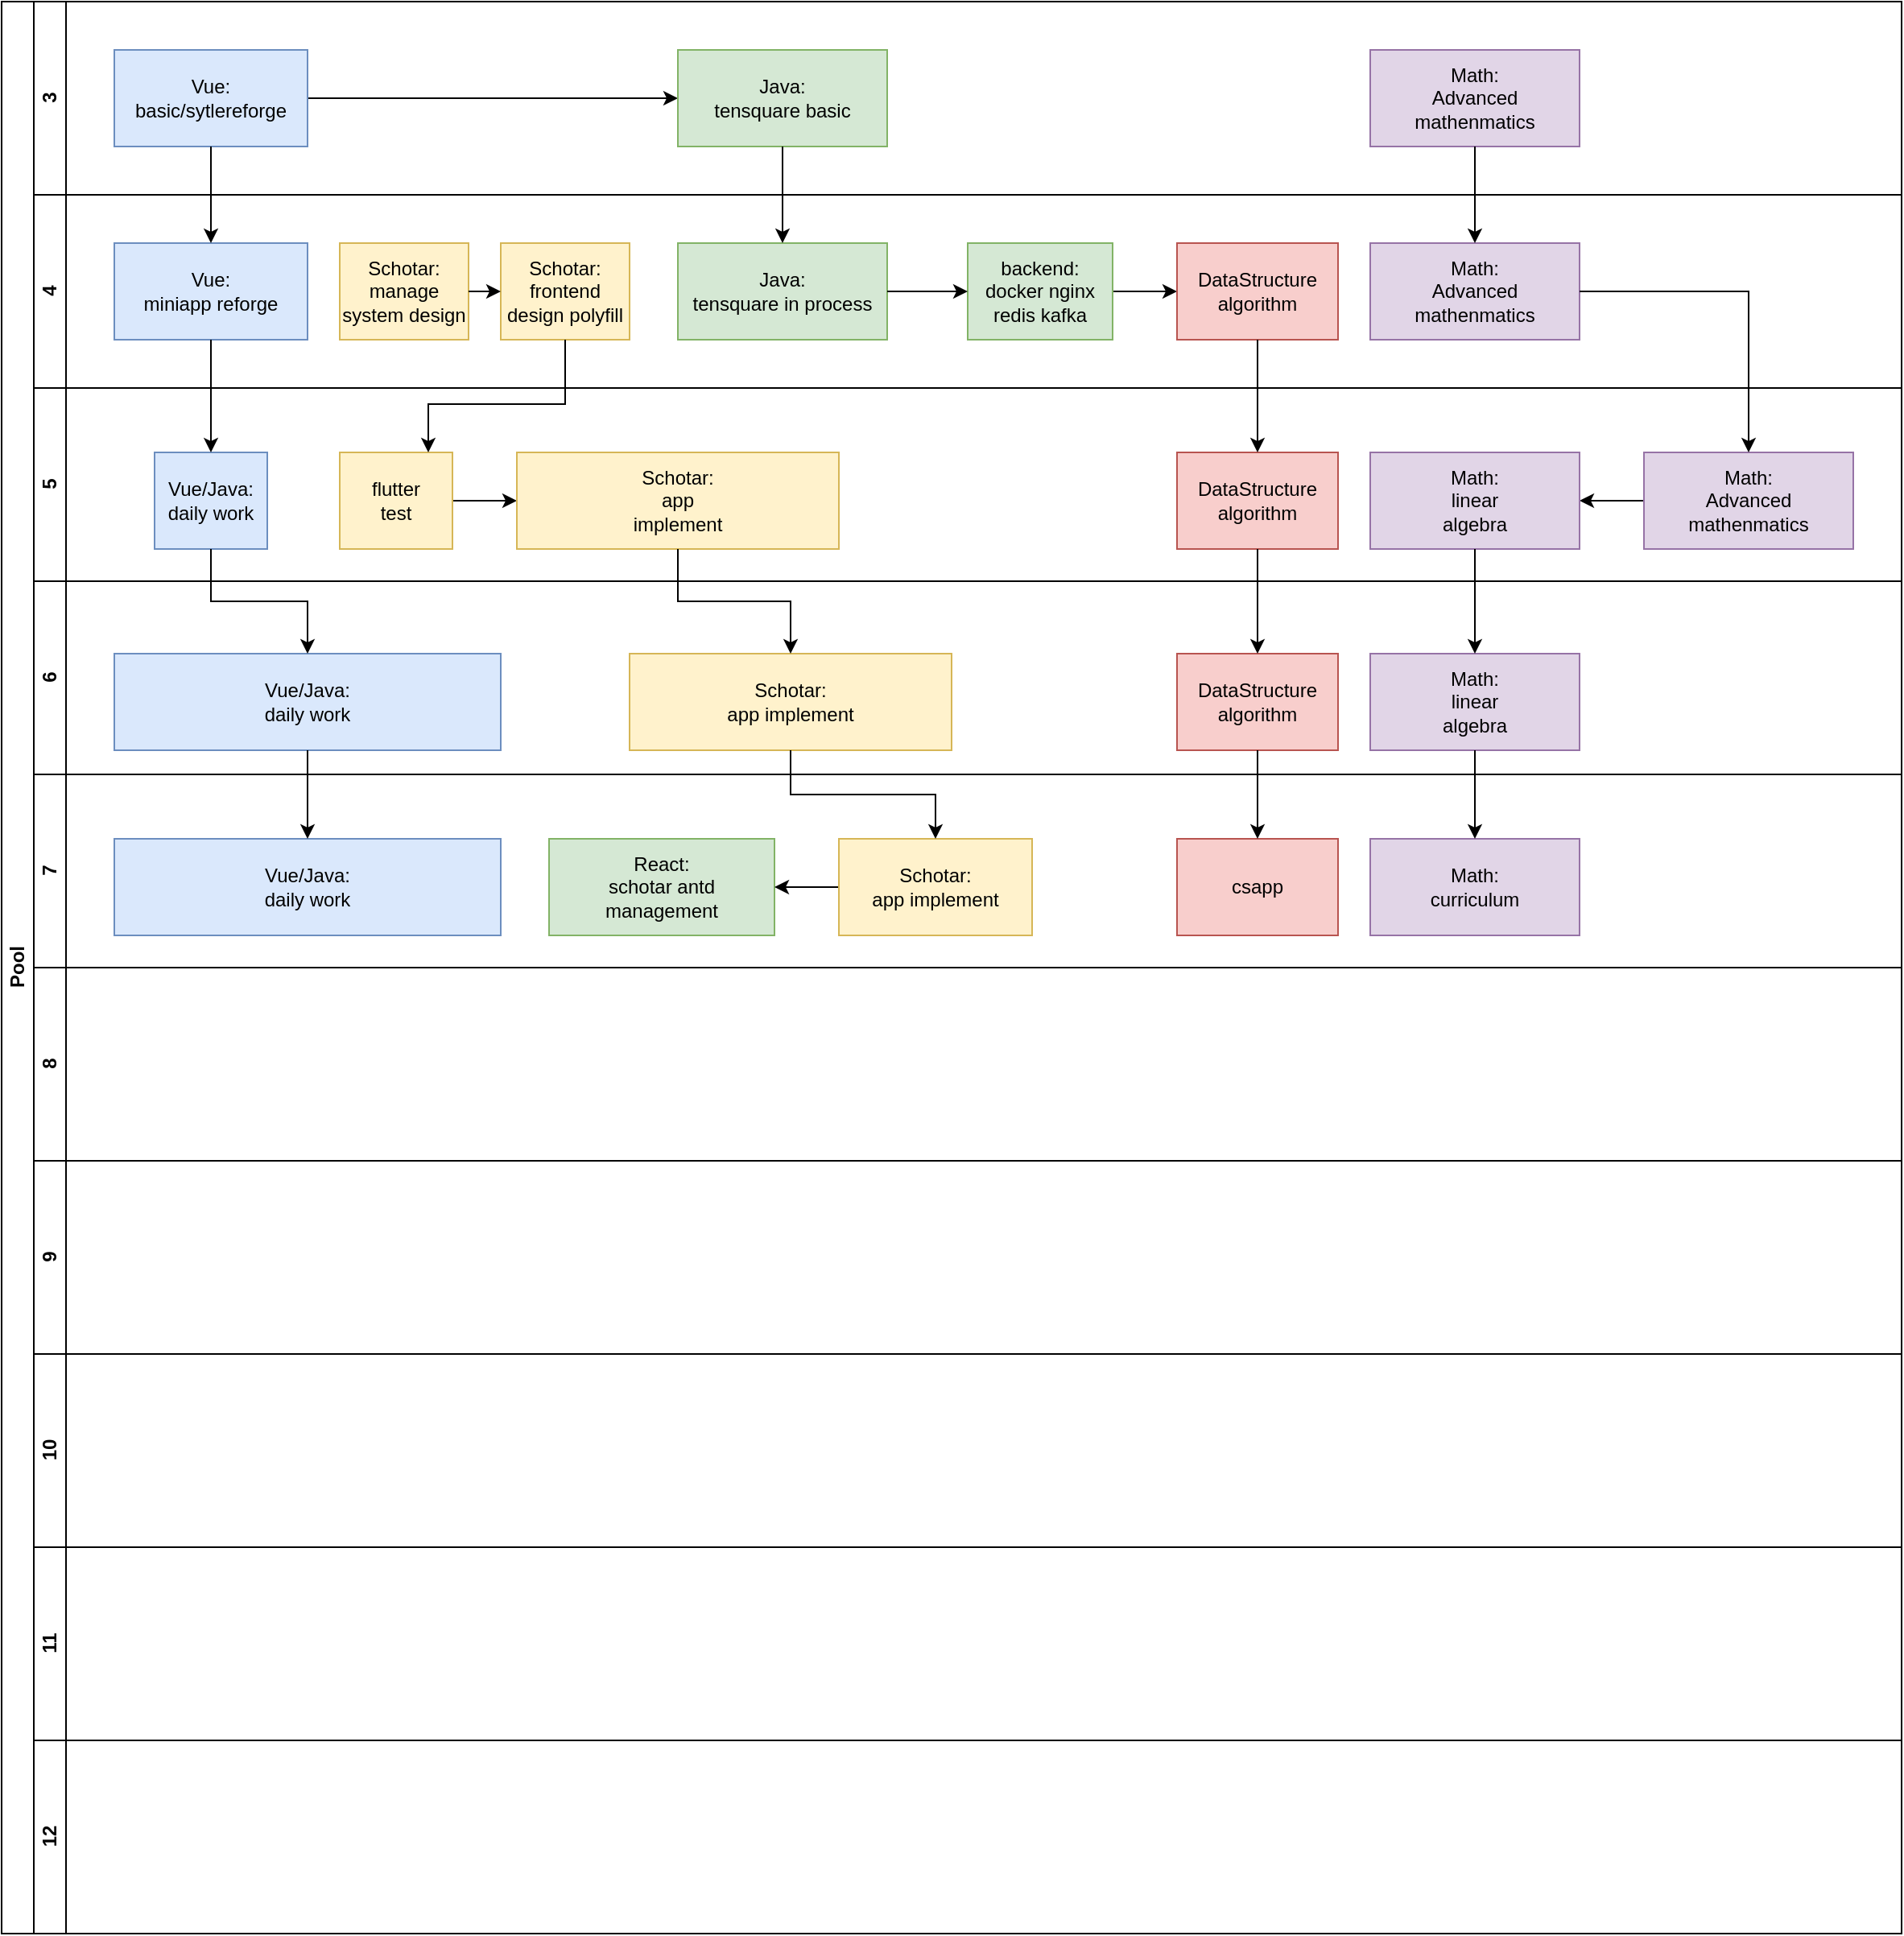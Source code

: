 <mxfile version="14.4.6" type="github">
  <diagram id="prtHgNgQTEPvFCAcTncT" name="Page-1">
    <mxGraphModel dx="1091" dy="669" grid="1" gridSize="10" guides="1" tooltips="1" connect="1" arrows="1" fold="1" page="1" pageScale="1" pageWidth="827" pageHeight="1169" math="0" shadow="0">
      <root>
        <mxCell id="0" />
        <mxCell id="1" parent="0" />
        <mxCell id="dNxyNK7c78bLwvsdeMH5-19" value="Pool" style="swimlane;html=1;childLayout=stackLayout;resizeParent=1;resizeParentMax=0;horizontal=0;startSize=20;horizontalStack=0;" parent="1" vertex="1">
          <mxGeometry x="120" y="120" width="1180" height="1200" as="geometry" />
        </mxCell>
        <mxCell id="dNxyNK7c78bLwvsdeMH5-20" value="3" style="swimlane;html=1;startSize=20;horizontal=0;" parent="dNxyNK7c78bLwvsdeMH5-19" vertex="1">
          <mxGeometry x="20" width="1160" height="120" as="geometry" />
        </mxCell>
        <mxCell id="CRqh0J7XH1PmzQY5zFd--72" style="edgeStyle=orthogonalEdgeStyle;rounded=0;orthogonalLoop=1;jettySize=auto;html=1;exitX=1;exitY=0.5;exitDx=0;exitDy=0;" edge="1" parent="dNxyNK7c78bLwvsdeMH5-20" source="dNxyNK7c78bLwvsdeMH5-24" target="CRqh0J7XH1PmzQY5zFd--67">
          <mxGeometry relative="1" as="geometry" />
        </mxCell>
        <mxCell id="dNxyNK7c78bLwvsdeMH5-24" value="Vue:&lt;br&gt;basic/sytlereforge" style="rounded=0;whiteSpace=wrap;html=1;fontFamily=Helvetica;fontSize=12;align=center;fillColor=#dae8fc;strokeColor=#6c8ebf;" parent="dNxyNK7c78bLwvsdeMH5-20" vertex="1">
          <mxGeometry x="50" y="30" width="120" height="60" as="geometry" />
        </mxCell>
        <mxCell id="CRqh0J7XH1PmzQY5zFd--67" value="Java:&lt;br&gt;tensquare basic" style="rounded=0;whiteSpace=wrap;html=1;fontFamily=Helvetica;fontSize=12;align=center;fillColor=#d5e8d4;strokeColor=#82b366;" vertex="1" parent="dNxyNK7c78bLwvsdeMH5-20">
          <mxGeometry x="400" y="30" width="130" height="60" as="geometry" />
        </mxCell>
        <mxCell id="CRqh0J7XH1PmzQY5zFd--110" value="Math:&lt;br&gt;Advanced mathenmatics" style="rounded=0;whiteSpace=wrap;html=1;fontFamily=Helvetica;fontSize=12;align=center;fillColor=#e1d5e7;strokeColor=#9673a6;" vertex="1" parent="dNxyNK7c78bLwvsdeMH5-20">
          <mxGeometry x="830" y="30" width="130" height="60" as="geometry" />
        </mxCell>
        <mxCell id="CRqh0J7XH1PmzQY5zFd--62" value="4" style="swimlane;html=1;startSize=20;horizontal=0;" vertex="1" parent="dNxyNK7c78bLwvsdeMH5-19">
          <mxGeometry x="20" y="120" width="1160" height="120" as="geometry" />
        </mxCell>
        <mxCell id="CRqh0J7XH1PmzQY5zFd--69" value="Java:&lt;br&gt;tensquare in process" style="rounded=0;whiteSpace=wrap;html=1;fontFamily=Helvetica;fontSize=12;align=center;fillColor=#d5e8d4;strokeColor=#82b366;" vertex="1" parent="CRqh0J7XH1PmzQY5zFd--62">
          <mxGeometry x="400" y="30" width="130" height="60" as="geometry" />
        </mxCell>
        <mxCell id="CRqh0J7XH1PmzQY5zFd--73" value="Vue:&lt;br&gt;miniapp reforge" style="rounded=0;whiteSpace=wrap;html=1;fontFamily=Helvetica;fontSize=12;align=center;fillColor=#dae8fc;strokeColor=#6c8ebf;" vertex="1" parent="CRqh0J7XH1PmzQY5zFd--62">
          <mxGeometry x="50" y="30" width="120" height="60" as="geometry" />
        </mxCell>
        <mxCell id="CRqh0J7XH1PmzQY5zFd--68" value="Schotar:&lt;br&gt;manage system design" style="rounded=0;whiteSpace=wrap;html=1;fontFamily=Helvetica;fontSize=12;align=center;fillColor=#fff2cc;strokeColor=#d6b656;" vertex="1" parent="CRqh0J7XH1PmzQY5zFd--62">
          <mxGeometry x="190" y="30" width="80" height="60" as="geometry" />
        </mxCell>
        <mxCell id="CRqh0J7XH1PmzQY5zFd--79" value="Schotar:&lt;br&gt;frontend design polyfill" style="rounded=0;whiteSpace=wrap;html=1;fontFamily=Helvetica;fontSize=12;align=center;fillColor=#fff2cc;strokeColor=#d6b656;" vertex="1" parent="CRqh0J7XH1PmzQY5zFd--62">
          <mxGeometry x="290" y="30" width="80" height="60" as="geometry" />
        </mxCell>
        <mxCell id="CRqh0J7XH1PmzQY5zFd--80" style="edgeStyle=orthogonalEdgeStyle;rounded=0;orthogonalLoop=1;jettySize=auto;html=1;exitX=1;exitY=0.5;exitDx=0;exitDy=0;entryX=0;entryY=0.5;entryDx=0;entryDy=0;" edge="1" parent="CRqh0J7XH1PmzQY5zFd--62" source="CRqh0J7XH1PmzQY5zFd--68" target="CRqh0J7XH1PmzQY5zFd--79">
          <mxGeometry relative="1" as="geometry" />
        </mxCell>
        <mxCell id="CRqh0J7XH1PmzQY5zFd--115" value="Math:&lt;br&gt;Advanced mathenmatics" style="rounded=0;whiteSpace=wrap;html=1;fontFamily=Helvetica;fontSize=12;align=center;fillColor=#e1d5e7;strokeColor=#9673a6;" vertex="1" parent="CRqh0J7XH1PmzQY5zFd--62">
          <mxGeometry x="830" y="30" width="130" height="60" as="geometry" />
        </mxCell>
        <mxCell id="CRqh0J7XH1PmzQY5zFd--132" style="edgeStyle=orthogonalEdgeStyle;rounded=0;orthogonalLoop=1;jettySize=auto;html=1;exitX=1;exitY=0.5;exitDx=0;exitDy=0;" edge="1" parent="CRqh0J7XH1PmzQY5zFd--62" source="CRqh0J7XH1PmzQY5zFd--77" target="CRqh0J7XH1PmzQY5zFd--130">
          <mxGeometry relative="1" as="geometry" />
        </mxCell>
        <mxCell id="CRqh0J7XH1PmzQY5zFd--77" value="backend:&lt;br&gt;docker nginx redis kafka" style="rounded=0;whiteSpace=wrap;html=1;fontFamily=Helvetica;fontSize=12;align=center;fillColor=#d5e8d4;strokeColor=#82b366;" vertex="1" parent="CRqh0J7XH1PmzQY5zFd--62">
          <mxGeometry x="580" y="30" width="90" height="60" as="geometry" />
        </mxCell>
        <mxCell id="CRqh0J7XH1PmzQY5zFd--78" style="edgeStyle=orthogonalEdgeStyle;rounded=0;orthogonalLoop=1;jettySize=auto;html=1;exitX=1;exitY=0.5;exitDx=0;exitDy=0;" edge="1" parent="CRqh0J7XH1PmzQY5zFd--62" source="CRqh0J7XH1PmzQY5zFd--69" target="CRqh0J7XH1PmzQY5zFd--77">
          <mxGeometry relative="1" as="geometry">
            <Array as="points">
              <mxPoint x="580" y="60" />
            </Array>
          </mxGeometry>
        </mxCell>
        <mxCell id="CRqh0J7XH1PmzQY5zFd--130" value="DataStructure&lt;br&gt;algorithm" style="rounded=0;whiteSpace=wrap;html=1;fontFamily=Helvetica;fontSize=12;align=center;fillColor=#f8cecc;strokeColor=#b85450;" vertex="1" parent="CRqh0J7XH1PmzQY5zFd--62">
          <mxGeometry x="710" y="30" width="100" height="60" as="geometry" />
        </mxCell>
        <mxCell id="CRqh0J7XH1PmzQY5zFd--9" value="5" style="swimlane;html=1;startSize=20;horizontal=0;" vertex="1" parent="dNxyNK7c78bLwvsdeMH5-19">
          <mxGeometry x="20" y="240" width="1160" height="120" as="geometry" />
        </mxCell>
        <mxCell id="CRqh0J7XH1PmzQY5zFd--85" style="edgeStyle=orthogonalEdgeStyle;rounded=0;orthogonalLoop=1;jettySize=auto;html=1;exitX=1;exitY=0.5;exitDx=0;exitDy=0;entryX=0;entryY=0.5;entryDx=0;entryDy=0;" edge="1" parent="CRqh0J7XH1PmzQY5zFd--9" source="CRqh0J7XH1PmzQY5zFd--81" target="CRqh0J7XH1PmzQY5zFd--84">
          <mxGeometry relative="1" as="geometry" />
        </mxCell>
        <mxCell id="CRqh0J7XH1PmzQY5zFd--81" value="flutter&lt;br&gt;test" style="rounded=0;whiteSpace=wrap;html=1;fontFamily=Helvetica;fontSize=12;align=center;fillColor=#fff2cc;strokeColor=#d6b656;" vertex="1" parent="CRqh0J7XH1PmzQY5zFd--9">
          <mxGeometry x="190" y="40" width="70" height="60" as="geometry" />
        </mxCell>
        <mxCell id="CRqh0J7XH1PmzQY5zFd--84" value="Schotar:&lt;br&gt;app&lt;br&gt;implement" style="rounded=0;whiteSpace=wrap;html=1;fontFamily=Helvetica;fontSize=12;align=center;fillColor=#fff2cc;strokeColor=#d6b656;" vertex="1" parent="CRqh0J7XH1PmzQY5zFd--9">
          <mxGeometry x="300" y="40" width="200" height="60" as="geometry" />
        </mxCell>
        <mxCell id="CRqh0J7XH1PmzQY5zFd--97" value="Vue/Java:&lt;br&gt;daily work" style="rounded=0;whiteSpace=wrap;html=1;fontFamily=Helvetica;fontSize=12;align=center;fillColor=#dae8fc;strokeColor=#6c8ebf;" vertex="1" parent="CRqh0J7XH1PmzQY5zFd--9">
          <mxGeometry x="75" y="40" width="70" height="60" as="geometry" />
        </mxCell>
        <mxCell id="CRqh0J7XH1PmzQY5zFd--124" style="edgeStyle=orthogonalEdgeStyle;rounded=0;orthogonalLoop=1;jettySize=auto;html=1;exitX=0;exitY=0.5;exitDx=0;exitDy=0;" edge="1" parent="CRqh0J7XH1PmzQY5zFd--9" source="CRqh0J7XH1PmzQY5zFd--117" target="CRqh0J7XH1PmzQY5zFd--123">
          <mxGeometry relative="1" as="geometry" />
        </mxCell>
        <mxCell id="CRqh0J7XH1PmzQY5zFd--117" value="Math:&lt;br&gt;Advanced mathenmatics" style="rounded=0;whiteSpace=wrap;html=1;fontFamily=Helvetica;fontSize=12;align=center;fillColor=#e1d5e7;strokeColor=#9673a6;" vertex="1" parent="CRqh0J7XH1PmzQY5zFd--9">
          <mxGeometry x="1000" y="40" width="130" height="60" as="geometry" />
        </mxCell>
        <mxCell id="CRqh0J7XH1PmzQY5zFd--123" value="Math:&lt;br&gt;linear&lt;br&gt;algebra" style="rounded=0;whiteSpace=wrap;html=1;fontFamily=Helvetica;fontSize=12;align=center;fillColor=#e1d5e7;strokeColor=#9673a6;" vertex="1" parent="CRqh0J7XH1PmzQY5zFd--9">
          <mxGeometry x="830" y="40" width="130" height="60" as="geometry" />
        </mxCell>
        <mxCell id="CRqh0J7XH1PmzQY5zFd--133" value="DataStructure&lt;br&gt;algorithm" style="rounded=0;whiteSpace=wrap;html=1;fontFamily=Helvetica;fontSize=12;align=center;fillColor=#f8cecc;strokeColor=#b85450;" vertex="1" parent="CRqh0J7XH1PmzQY5zFd--9">
          <mxGeometry x="710" y="40" width="100" height="60" as="geometry" />
        </mxCell>
        <mxCell id="CRqh0J7XH1PmzQY5zFd--42" value="6" style="swimlane;html=1;startSize=20;horizontal=0;" vertex="1" parent="dNxyNK7c78bLwvsdeMH5-19">
          <mxGeometry x="20" y="360" width="1160" height="120" as="geometry" />
        </mxCell>
        <mxCell id="CRqh0J7XH1PmzQY5zFd--86" value="Schotar:&lt;br&gt;app implement" style="rounded=0;whiteSpace=wrap;html=1;fontFamily=Helvetica;fontSize=12;align=center;fillColor=#fff2cc;strokeColor=#d6b656;" vertex="1" parent="CRqh0J7XH1PmzQY5zFd--42">
          <mxGeometry x="370" y="45" width="200" height="60" as="geometry" />
        </mxCell>
        <mxCell id="CRqh0J7XH1PmzQY5zFd--94" value="Vue/Java:&lt;br&gt;daily work" style="rounded=0;whiteSpace=wrap;html=1;fontFamily=Helvetica;fontSize=12;align=center;fillColor=#dae8fc;strokeColor=#6c8ebf;" vertex="1" parent="CRqh0J7XH1PmzQY5zFd--42">
          <mxGeometry x="50" y="45" width="240" height="60" as="geometry" />
        </mxCell>
        <mxCell id="CRqh0J7XH1PmzQY5zFd--121" value="Math:&lt;br&gt;linear&lt;br&gt;algebra" style="rounded=0;whiteSpace=wrap;html=1;fontFamily=Helvetica;fontSize=12;align=center;fillColor=#e1d5e7;strokeColor=#9673a6;" vertex="1" parent="CRqh0J7XH1PmzQY5zFd--42">
          <mxGeometry x="830" y="45" width="130" height="60" as="geometry" />
        </mxCell>
        <mxCell id="CRqh0J7XH1PmzQY5zFd--137" value="DataStructure&lt;br&gt;algorithm" style="rounded=0;whiteSpace=wrap;html=1;fontFamily=Helvetica;fontSize=12;align=center;fillColor=#f8cecc;strokeColor=#b85450;" vertex="1" parent="CRqh0J7XH1PmzQY5zFd--42">
          <mxGeometry x="710" y="45" width="100" height="60" as="geometry" />
        </mxCell>
        <mxCell id="dNxyNK7c78bLwvsdeMH5-21" value="7" style="swimlane;html=1;startSize=20;horizontal=0;" parent="dNxyNK7c78bLwvsdeMH5-19" vertex="1">
          <mxGeometry x="20" y="480" width="1160" height="120" as="geometry" />
        </mxCell>
        <mxCell id="CRqh0J7XH1PmzQY5zFd--102" value="Vue/Java:&lt;br&gt;daily work" style="rounded=0;whiteSpace=wrap;html=1;fontFamily=Helvetica;fontSize=12;align=center;fillColor=#dae8fc;strokeColor=#6c8ebf;" vertex="1" parent="dNxyNK7c78bLwvsdeMH5-21">
          <mxGeometry x="50" y="40" width="240" height="60" as="geometry" />
        </mxCell>
        <mxCell id="CRqh0J7XH1PmzQY5zFd--90" value="React:&lt;br&gt;schotar antd management" style="rounded=0;whiteSpace=wrap;html=1;fontFamily=Helvetica;fontSize=12;align=center;fillColor=#d5e8d4;strokeColor=#82b366;" vertex="1" parent="dNxyNK7c78bLwvsdeMH5-21">
          <mxGeometry x="320" y="40" width="140" height="60" as="geometry" />
        </mxCell>
        <mxCell id="CRqh0J7XH1PmzQY5zFd--108" style="edgeStyle=orthogonalEdgeStyle;rounded=0;orthogonalLoop=1;jettySize=auto;html=1;" edge="1" parent="dNxyNK7c78bLwvsdeMH5-21" source="CRqh0J7XH1PmzQY5zFd--106" target="CRqh0J7XH1PmzQY5zFd--90">
          <mxGeometry relative="1" as="geometry" />
        </mxCell>
        <mxCell id="CRqh0J7XH1PmzQY5zFd--106" value="Schotar:&lt;br&gt;app implement" style="rounded=0;whiteSpace=wrap;html=1;fontFamily=Helvetica;fontSize=12;align=center;fillColor=#fff2cc;strokeColor=#d6b656;" vertex="1" parent="dNxyNK7c78bLwvsdeMH5-21">
          <mxGeometry x="500" y="40" width="120" height="60" as="geometry" />
        </mxCell>
        <mxCell id="CRqh0J7XH1PmzQY5zFd--126" value="Math:&lt;br&gt;curriculum" style="rounded=0;whiteSpace=wrap;html=1;fontFamily=Helvetica;fontSize=12;align=center;fillColor=#e1d5e7;strokeColor=#9673a6;" vertex="1" parent="dNxyNK7c78bLwvsdeMH5-21">
          <mxGeometry x="830" y="40" width="130" height="60" as="geometry" />
        </mxCell>
        <mxCell id="CRqh0J7XH1PmzQY5zFd--139" value="csapp" style="rounded=0;whiteSpace=wrap;html=1;fontFamily=Helvetica;fontSize=12;align=center;fillColor=#f8cecc;strokeColor=#b85450;" vertex="1" parent="dNxyNK7c78bLwvsdeMH5-21">
          <mxGeometry x="710" y="40" width="100" height="60" as="geometry" />
        </mxCell>
        <mxCell id="CRqh0J7XH1PmzQY5zFd--119" style="edgeStyle=orthogonalEdgeStyle;rounded=0;orthogonalLoop=1;jettySize=auto;html=1;" edge="1" parent="dNxyNK7c78bLwvsdeMH5-19" source="CRqh0J7XH1PmzQY5zFd--110" target="CRqh0J7XH1PmzQY5zFd--115">
          <mxGeometry relative="1" as="geometry" />
        </mxCell>
        <mxCell id="CRqh0J7XH1PmzQY5zFd--120" style="edgeStyle=orthogonalEdgeStyle;rounded=0;orthogonalLoop=1;jettySize=auto;html=1;entryX=0.5;entryY=0;entryDx=0;entryDy=0;" edge="1" parent="dNxyNK7c78bLwvsdeMH5-19" source="CRqh0J7XH1PmzQY5zFd--115" target="CRqh0J7XH1PmzQY5zFd--117">
          <mxGeometry relative="1" as="geometry" />
        </mxCell>
        <mxCell id="CRqh0J7XH1PmzQY5zFd--125" style="edgeStyle=orthogonalEdgeStyle;rounded=0;orthogonalLoop=1;jettySize=auto;html=1;exitX=0.5;exitY=1;exitDx=0;exitDy=0;entryX=0.5;entryY=0;entryDx=0;entryDy=0;" edge="1" parent="dNxyNK7c78bLwvsdeMH5-19" source="CRqh0J7XH1PmzQY5zFd--123" target="CRqh0J7XH1PmzQY5zFd--121">
          <mxGeometry relative="1" as="geometry" />
        </mxCell>
        <mxCell id="CRqh0J7XH1PmzQY5zFd--127" style="edgeStyle=orthogonalEdgeStyle;rounded=0;orthogonalLoop=1;jettySize=auto;html=1;entryX=0.5;entryY=0;entryDx=0;entryDy=0;" edge="1" parent="dNxyNK7c78bLwvsdeMH5-19" source="CRqh0J7XH1PmzQY5zFd--121" target="CRqh0J7XH1PmzQY5zFd--126">
          <mxGeometry relative="1" as="geometry" />
        </mxCell>
        <mxCell id="CRqh0J7XH1PmzQY5zFd--46" value="8" style="swimlane;html=1;startSize=20;horizontal=0;" vertex="1" parent="dNxyNK7c78bLwvsdeMH5-19">
          <mxGeometry x="20" y="600" width="1160" height="120" as="geometry" />
        </mxCell>
        <mxCell id="CRqh0J7XH1PmzQY5zFd--50" value="9" style="swimlane;html=1;startSize=20;horizontal=0;" vertex="1" parent="dNxyNK7c78bLwvsdeMH5-19">
          <mxGeometry x="20" y="720" width="1160" height="120" as="geometry" />
        </mxCell>
        <mxCell id="CRqh0J7XH1PmzQY5zFd--54" value="10" style="swimlane;html=1;startSize=20;horizontal=0;" vertex="1" parent="dNxyNK7c78bLwvsdeMH5-19">
          <mxGeometry x="20" y="840" width="1160" height="120" as="geometry" />
        </mxCell>
        <mxCell id="CRqh0J7XH1PmzQY5zFd--58" value="11" style="swimlane;html=1;startSize=20;horizontal=0;" vertex="1" parent="dNxyNK7c78bLwvsdeMH5-19">
          <mxGeometry x="20" y="960" width="1160" height="120" as="geometry" />
        </mxCell>
        <mxCell id="dNxyNK7c78bLwvsdeMH5-22" value="12" style="swimlane;html=1;startSize=20;horizontal=0;" parent="dNxyNK7c78bLwvsdeMH5-19" vertex="1">
          <mxGeometry x="20" y="1080" width="1160" height="120" as="geometry" />
        </mxCell>
        <mxCell id="CRqh0J7XH1PmzQY5zFd--71" style="edgeStyle=orthogonalEdgeStyle;rounded=0;orthogonalLoop=1;jettySize=auto;html=1;" edge="1" parent="dNxyNK7c78bLwvsdeMH5-19" source="CRqh0J7XH1PmzQY5zFd--67" target="CRqh0J7XH1PmzQY5zFd--69">
          <mxGeometry relative="1" as="geometry" />
        </mxCell>
        <mxCell id="CRqh0J7XH1PmzQY5zFd--74" style="edgeStyle=orthogonalEdgeStyle;rounded=0;orthogonalLoop=1;jettySize=auto;html=1;entryX=0.5;entryY=0;entryDx=0;entryDy=0;" edge="1" parent="dNxyNK7c78bLwvsdeMH5-19" source="dNxyNK7c78bLwvsdeMH5-24" target="CRqh0J7XH1PmzQY5zFd--73">
          <mxGeometry relative="1" as="geometry" />
        </mxCell>
        <mxCell id="CRqh0J7XH1PmzQY5zFd--91" style="edgeStyle=orthogonalEdgeStyle;rounded=0;orthogonalLoop=1;jettySize=auto;html=1;" edge="1" parent="dNxyNK7c78bLwvsdeMH5-19" source="CRqh0J7XH1PmzQY5zFd--84" target="CRqh0J7XH1PmzQY5zFd--86">
          <mxGeometry relative="1" as="geometry" />
        </mxCell>
        <mxCell id="CRqh0J7XH1PmzQY5zFd--100" style="edgeStyle=orthogonalEdgeStyle;rounded=0;orthogonalLoop=1;jettySize=auto;html=1;entryX=0.5;entryY=0;entryDx=0;entryDy=0;" edge="1" parent="dNxyNK7c78bLwvsdeMH5-19" source="CRqh0J7XH1PmzQY5zFd--73" target="CRqh0J7XH1PmzQY5zFd--97">
          <mxGeometry relative="1" as="geometry" />
        </mxCell>
        <mxCell id="CRqh0J7XH1PmzQY5zFd--101" style="edgeStyle=orthogonalEdgeStyle;rounded=0;orthogonalLoop=1;jettySize=auto;html=1;exitX=0.5;exitY=1;exitDx=0;exitDy=0;entryX=0.5;entryY=0;entryDx=0;entryDy=0;" edge="1" parent="dNxyNK7c78bLwvsdeMH5-19" source="CRqh0J7XH1PmzQY5zFd--97" target="CRqh0J7XH1PmzQY5zFd--94">
          <mxGeometry relative="1" as="geometry" />
        </mxCell>
        <mxCell id="CRqh0J7XH1PmzQY5zFd--103" style="edgeStyle=orthogonalEdgeStyle;rounded=0;orthogonalLoop=1;jettySize=auto;html=1;exitX=0.5;exitY=1;exitDx=0;exitDy=0;entryX=0.5;entryY=0;entryDx=0;entryDy=0;" edge="1" parent="dNxyNK7c78bLwvsdeMH5-19" source="CRqh0J7XH1PmzQY5zFd--94" target="CRqh0J7XH1PmzQY5zFd--102">
          <mxGeometry relative="1" as="geometry" />
        </mxCell>
        <mxCell id="CRqh0J7XH1PmzQY5zFd--107" style="edgeStyle=orthogonalEdgeStyle;rounded=0;orthogonalLoop=1;jettySize=auto;html=1;" edge="1" parent="dNxyNK7c78bLwvsdeMH5-19" source="CRqh0J7XH1PmzQY5zFd--86" target="CRqh0J7XH1PmzQY5zFd--106">
          <mxGeometry relative="1" as="geometry" />
        </mxCell>
        <mxCell id="CRqh0J7XH1PmzQY5zFd--109" style="edgeStyle=orthogonalEdgeStyle;rounded=0;orthogonalLoop=1;jettySize=auto;html=1;exitX=0.5;exitY=1;exitDx=0;exitDy=0;" edge="1" parent="dNxyNK7c78bLwvsdeMH5-19" source="CRqh0J7XH1PmzQY5zFd--79" target="CRqh0J7XH1PmzQY5zFd--81">
          <mxGeometry relative="1" as="geometry">
            <Array as="points">
              <mxPoint x="350" y="250" />
              <mxPoint x="265" y="250" />
            </Array>
          </mxGeometry>
        </mxCell>
        <mxCell id="CRqh0J7XH1PmzQY5zFd--134" style="edgeStyle=orthogonalEdgeStyle;rounded=0;orthogonalLoop=1;jettySize=auto;html=1;" edge="1" parent="dNxyNK7c78bLwvsdeMH5-19" source="CRqh0J7XH1PmzQY5zFd--130" target="CRqh0J7XH1PmzQY5zFd--133">
          <mxGeometry relative="1" as="geometry" />
        </mxCell>
        <mxCell id="CRqh0J7XH1PmzQY5zFd--138" style="edgeStyle=orthogonalEdgeStyle;rounded=0;orthogonalLoop=1;jettySize=auto;html=1;exitX=0.5;exitY=1;exitDx=0;exitDy=0;entryX=0.5;entryY=0;entryDx=0;entryDy=0;" edge="1" parent="dNxyNK7c78bLwvsdeMH5-19" source="CRqh0J7XH1PmzQY5zFd--133" target="CRqh0J7XH1PmzQY5zFd--137">
          <mxGeometry relative="1" as="geometry" />
        </mxCell>
        <mxCell id="CRqh0J7XH1PmzQY5zFd--140" style="edgeStyle=orthogonalEdgeStyle;rounded=0;orthogonalLoop=1;jettySize=auto;html=1;" edge="1" parent="dNxyNK7c78bLwvsdeMH5-19" source="CRqh0J7XH1PmzQY5zFd--137" target="CRqh0J7XH1PmzQY5zFd--139">
          <mxGeometry relative="1" as="geometry" />
        </mxCell>
      </root>
    </mxGraphModel>
  </diagram>
</mxfile>
